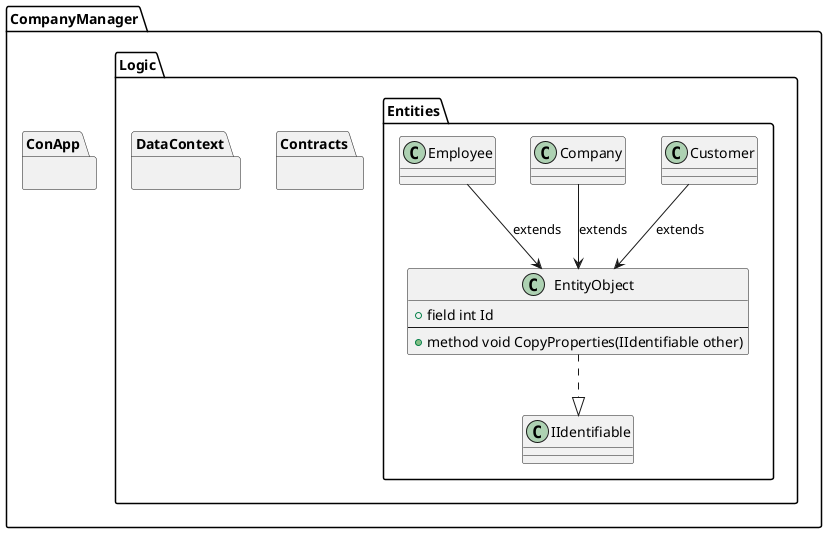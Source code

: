 @startuml
package CompanyManager.Logic.Contracts {
}

package CompanyManager.Logic.Entities {
        class EntityObject {
                +field int Id
                --
                +method void CopyProperties(IIdentifiable other)
        }

        class Customer {
        }

        class Company {
        }

        class Employee {
        }

        Company --> EntityObject : extends
        EntityObject ..|> IIdentifiable
        Customer --> EntityObject : extends
        Employee --> EntityObject : extends
}
package CompanyManager.Logic.DataContext {
}

package CompanyManager.ConApp {
}
@enduml
